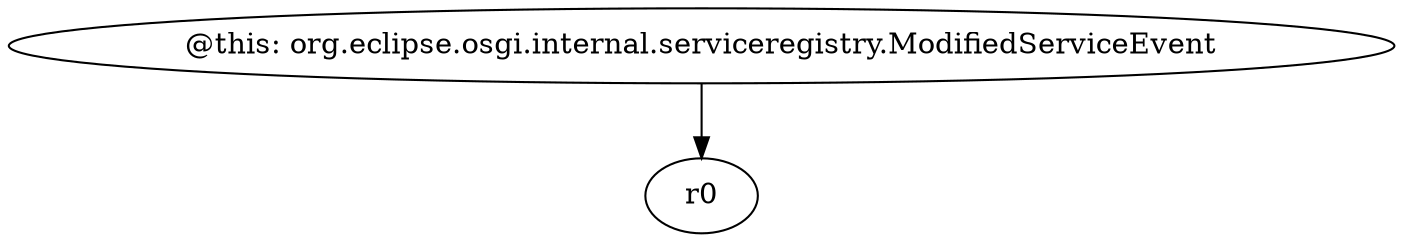 digraph g {
0[label="@this: org.eclipse.osgi.internal.serviceregistry.ModifiedServiceEvent"]
1[label="r0"]
0->1[label=""]
}